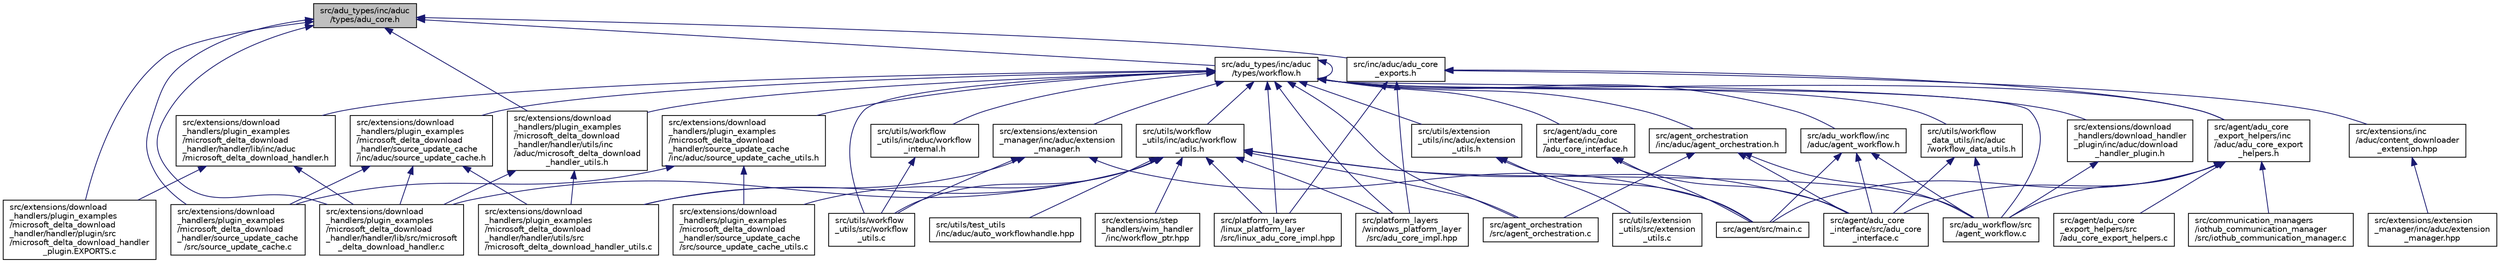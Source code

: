 digraph "src/adu_types/inc/aduc/types/adu_core.h"
{
 // LATEX_PDF_SIZE
  edge [fontname="Helvetica",fontsize="10",labelfontname="Helvetica",labelfontsize="10"];
  node [fontname="Helvetica",fontsize="10",shape=record];
  Node1 [label="src/adu_types/inc/aduc\l/types/adu_core.h",height=0.2,width=0.4,color="black", fillcolor="grey75", style="filled", fontcolor="black",tooltip="Describes types used in ADUC agent code."];
  Node1 -> Node2 [dir="back",color="midnightblue",fontsize="10",style="solid",fontname="Helvetica"];
  Node2 [label="src/adu_types/inc/aduc\l/types/workflow.h",height=0.2,width=0.4,color="black", fillcolor="white", style="filled",URL="$workflow_8h.html",tooltip="Define types for Device Update agent workflow."];
  Node2 -> Node2 [dir="back",color="midnightblue",fontsize="10",style="solid",fontname="Helvetica"];
  Node2 -> Node3 [dir="back",color="midnightblue",fontsize="10",style="solid",fontname="Helvetica"];
  Node3 [label="src/adu_workflow/inc\l/aduc/agent_workflow.h",height=0.2,width=0.4,color="black", fillcolor="white", style="filled",URL="$agent__workflow_8h.html",tooltip="Handles workflow requests coming in from the hub."];
  Node3 -> Node4 [dir="back",color="midnightblue",fontsize="10",style="solid",fontname="Helvetica"];
  Node4 [label="src/adu_workflow/src\l/agent_workflow.c",height=0.2,width=0.4,color="black", fillcolor="white", style="filled",URL="$agent__workflow_8c.html",tooltip="Handles workflow requests coming in from the hub."];
  Node3 -> Node5 [dir="back",color="midnightblue",fontsize="10",style="solid",fontname="Helvetica"];
  Node5 [label="src/agent/adu_core\l_interface/src/adu_core\l_interface.c",height=0.2,width=0.4,color="black", fillcolor="white", style="filled",URL="$adu__core__interface_8c.html",tooltip="Methods to communicate with \"urn:azureiot:AzureDeviceUpdateCore:1\" interface."];
  Node3 -> Node6 [dir="back",color="midnightblue",fontsize="10",style="solid",fontname="Helvetica"];
  Node6 [label="src/agent/src/main.c",height=0.2,width=0.4,color="black", fillcolor="white", style="filled",URL="$main_8c.html",tooltip="Implements the main code for the Device Update Agent."];
  Node2 -> Node4 [dir="back",color="midnightblue",fontsize="10",style="solid",fontname="Helvetica"];
  Node2 -> Node7 [dir="back",color="midnightblue",fontsize="10",style="solid",fontname="Helvetica"];
  Node7 [label="src/agent/adu_core\l_export_helpers/inc\l/aduc/adu_core_export\l_helpers.h",height=0.2,width=0.4,color="black", fillcolor="white", style="filled",URL="$adu__core__export__helpers_8h.html",tooltip="Provides set of helpers for creating objects defined in adu_core_exports.h."];
  Node7 -> Node4 [dir="back",color="midnightblue",fontsize="10",style="solid",fontname="Helvetica"];
  Node7 -> Node8 [dir="back",color="midnightblue",fontsize="10",style="solid",fontname="Helvetica"];
  Node8 [label="src/agent/adu_core\l_export_helpers/src\l/adu_core_export_helpers.c",height=0.2,width=0.4,color="black", fillcolor="white", style="filled",URL="$adu__core__export__helpers_8c.html",tooltip="Provides set of helpers for creating objects defined in adu_core_exports.h."];
  Node7 -> Node5 [dir="back",color="midnightblue",fontsize="10",style="solid",fontname="Helvetica"];
  Node7 -> Node6 [dir="back",color="midnightblue",fontsize="10",style="solid",fontname="Helvetica"];
  Node7 -> Node9 [dir="back",color="midnightblue",fontsize="10",style="solid",fontname="Helvetica"];
  Node9 [label="src/communication_managers\l/iothub_communication_manager\l/src/iothub_communication_manager.c",height=0.2,width=0.4,color="black", fillcolor="white", style="filled",URL="$iothub__communication__manager_8c.html",tooltip="Implements the IoT Hub communication manager utility."];
  Node2 -> Node10 [dir="back",color="midnightblue",fontsize="10",style="solid",fontname="Helvetica"];
  Node10 [label="src/agent/adu_core\l_interface/inc/aduc\l/adu_core_interface.h",height=0.2,width=0.4,color="black", fillcolor="white", style="filled",URL="$adu__core__interface_8h.html",tooltip="Methods to communicate with \"urn:azureiot:AzureDeviceUpdateCore:1\" interface."];
  Node10 -> Node5 [dir="back",color="midnightblue",fontsize="10",style="solid",fontname="Helvetica"];
  Node10 -> Node6 [dir="back",color="midnightblue",fontsize="10",style="solid",fontname="Helvetica"];
  Node2 -> Node11 [dir="back",color="midnightblue",fontsize="10",style="solid",fontname="Helvetica"];
  Node11 [label="src/agent_orchestration\l/inc/aduc/agent_orchestration.h",height=0.2,width=0.4,color="black", fillcolor="white", style="filled",URL="$agent__orchestration_8h.html",tooltip="The header declarations for business logic for agent-driven workflow orchestration processing."];
  Node11 -> Node4 [dir="back",color="midnightblue",fontsize="10",style="solid",fontname="Helvetica"];
  Node11 -> Node5 [dir="back",color="midnightblue",fontsize="10",style="solid",fontname="Helvetica"];
  Node11 -> Node12 [dir="back",color="midnightblue",fontsize="10",style="solid",fontname="Helvetica"];
  Node12 [label="src/agent_orchestration\l/src/agent_orchestration.c",height=0.2,width=0.4,color="black", fillcolor="white", style="filled",URL="$agent__orchestration_8c.html",tooltip="Contains business logic implementation for agent-driven workflow orchestration processing."];
  Node2 -> Node12 [dir="back",color="midnightblue",fontsize="10",style="solid",fontname="Helvetica"];
  Node2 -> Node13 [dir="back",color="midnightblue",fontsize="10",style="solid",fontname="Helvetica"];
  Node13 [label="src/extensions/download\l_handlers/download_handler\l_plugin/inc/aduc/download\l_handler_plugin.h",height=0.2,width=0.4,color="black", fillcolor="white", style="filled",URL="$download__handler__plugin_8h_source.html",tooltip=" "];
  Node13 -> Node4 [dir="back",color="midnightblue",fontsize="10",style="solid",fontname="Helvetica"];
  Node2 -> Node14 [dir="back",color="midnightblue",fontsize="10",style="solid",fontname="Helvetica"];
  Node14 [label="src/extensions/download\l_handlers/plugin_examples\l/microsoft_delta_download\l_handler/handler/lib/inc/aduc\l/microsoft_delta_download_handler.h",height=0.2,width=0.4,color="black", fillcolor="white", style="filled",URL="$microsoft__delta__download__handler_8h.html",tooltip="Function prototypes for the delta download handler library functions used by the sample libmicrosoft_..."];
  Node14 -> Node15 [dir="back",color="midnightblue",fontsize="10",style="solid",fontname="Helvetica"];
  Node15 [label="src/extensions/download\l_handlers/plugin_examples\l/microsoft_delta_download\l_handler/handler/lib/src/microsoft\l_delta_download_handler.c",height=0.2,width=0.4,color="black", fillcolor="white", style="filled",URL="$microsoft__delta__download__handler_8c.html",tooltip="Implementation for the delta download handler library functions used by the sample libmicrosoft_delta..."];
  Node14 -> Node16 [dir="back",color="midnightblue",fontsize="10",style="solid",fontname="Helvetica"];
  Node16 [label="src/extensions/download\l_handlers/plugin_examples\l/microsoft_delta_download\l_handler/handler/plugin/src\l/microsoft_delta_download_handler\l_plugin.EXPORTS.c",height=0.2,width=0.4,color="black", fillcolor="white", style="filled",URL="$microsoft__delta__download__handler__plugin_8EXPORTS_8c.html",tooltip="An example implementation of a DownloadHandler plugin module that produces full target updates using ..."];
  Node2 -> Node17 [dir="back",color="midnightblue",fontsize="10",style="solid",fontname="Helvetica"];
  Node17 [label="src/extensions/download\l_handlers/plugin_examples\l/microsoft_delta_download\l_handler/handler/utils/inc\l/aduc/microsoft_delta_download\l_handler_utils.h",height=0.2,width=0.4,color="black", fillcolor="white", style="filled",URL="$microsoft__delta__download__handler__utils_8h.html",tooltip="The microsoft delta download handler helper function prototypes."];
  Node17 -> Node15 [dir="back",color="midnightblue",fontsize="10",style="solid",fontname="Helvetica"];
  Node17 -> Node18 [dir="back",color="midnightblue",fontsize="10",style="solid",fontname="Helvetica"];
  Node18 [label="src/extensions/download\l_handlers/plugin_examples\l/microsoft_delta_download\l_handler/handler/utils/src\l/microsoft_delta_download_handler_utils.c",height=0.2,width=0.4,color="black", fillcolor="white", style="filled",URL="$microsoft__delta__download__handler__utils_8c.html",tooltip="The Microsoft delta download handler helper function implementations."];
  Node2 -> Node19 [dir="back",color="midnightblue",fontsize="10",style="solid",fontname="Helvetica"];
  Node19 [label="src/extensions/download\l_handlers/plugin_examples\l/microsoft_delta_download\l_handler/source_update_cache\l/inc/aduc/source_update_cache.h",height=0.2,width=0.4,color="black", fillcolor="white", style="filled",URL="$source__update__cache_8h_source.html",tooltip=" "];
  Node19 -> Node15 [dir="back",color="midnightblue",fontsize="10",style="solid",fontname="Helvetica"];
  Node19 -> Node18 [dir="back",color="midnightblue",fontsize="10",style="solid",fontname="Helvetica"];
  Node19 -> Node20 [dir="back",color="midnightblue",fontsize="10",style="solid",fontname="Helvetica"];
  Node20 [label="src/extensions/download\l_handlers/plugin_examples\l/microsoft_delta_download\l_handler/source_update_cache\l/src/source_update_cache.c",height=0.2,width=0.4,color="black", fillcolor="white", style="filled",URL="$source__update__cache_8c.html",tooltip="The source update cache for delta download handler update payloads."];
  Node2 -> Node21 [dir="back",color="midnightblue",fontsize="10",style="solid",fontname="Helvetica"];
  Node21 [label="src/extensions/download\l_handlers/plugin_examples\l/microsoft_delta_download\l_handler/source_update_cache\l/inc/aduc/source_update_cache_utils.h",height=0.2,width=0.4,color="black", fillcolor="white", style="filled",URL="$source__update__cache__utils_8h_source.html",tooltip=" "];
  Node21 -> Node20 [dir="back",color="midnightblue",fontsize="10",style="solid",fontname="Helvetica"];
  Node21 -> Node22 [dir="back",color="midnightblue",fontsize="10",style="solid",fontname="Helvetica"];
  Node22 [label="src/extensions/download\l_handlers/plugin_examples\l/microsoft_delta_download\l_handler/source_update_cache\l/src/source_update_cache_utils.c",height=0.2,width=0.4,color="black", fillcolor="white", style="filled",URL="$source__update__cache__utils_8c.html",tooltip="utils for source_update_cache"];
  Node2 -> Node23 [dir="back",color="midnightblue",fontsize="10",style="solid",fontname="Helvetica"];
  Node23 [label="src/extensions/extension\l_manager/inc/aduc/extension\l_manager.h",height=0.2,width=0.4,color="black", fillcolor="white", style="filled",URL="$extension__manager_8h.html",tooltip="Definition of the ExtensionManager (for C)"];
  Node23 -> Node6 [dir="back",color="midnightblue",fontsize="10",style="solid",fontname="Helvetica"];
  Node23 -> Node18 [dir="back",color="midnightblue",fontsize="10",style="solid",fontname="Helvetica"];
  Node23 -> Node24 [dir="back",color="midnightblue",fontsize="10",style="solid",fontname="Helvetica"];
  Node24 [label="src/utils/workflow\l_utils/src/workflow\l_utils.c",height=0.2,width=0.4,color="black", fillcolor="white", style="filled",URL="$workflow__utils_8c.html",tooltip="Utility functions for workflow data."];
  Node2 -> Node25 [dir="back",color="midnightblue",fontsize="10",style="solid",fontname="Helvetica"];
  Node25 [label="src/platform_layers\l/linux_platform_layer\l/src/linux_adu_core_impl.hpp",height=0.2,width=0.4,color="black", fillcolor="white", style="filled",URL="$linux__adu__core__impl_8hpp.html",tooltip="Implements the ADU Core interface functionality for linux platform."];
  Node2 -> Node26 [dir="back",color="midnightblue",fontsize="10",style="solid",fontname="Helvetica"];
  Node26 [label="src/platform_layers\l/windows_platform_layer\l/src/adu_core_impl.hpp",height=0.2,width=0.4,color="black", fillcolor="white", style="filled",URL="$adu__core__impl_8hpp.html",tooltip="Implements the ADU Core interface functionality for Windows platform."];
  Node2 -> Node27 [dir="back",color="midnightblue",fontsize="10",style="solid",fontname="Helvetica"];
  Node27 [label="src/utils/extension\l_utils/inc/aduc/extension\l_utils.h",height=0.2,width=0.4,color="black", fillcolor="white", style="filled",URL="$extension__utils_8h.html",tooltip="Utilities for the Device Update Agent extensibility."];
  Node27 -> Node6 [dir="back",color="midnightblue",fontsize="10",style="solid",fontname="Helvetica"];
  Node27 -> Node28 [dir="back",color="midnightblue",fontsize="10",style="solid",fontname="Helvetica"];
  Node28 [label="src/utils/extension\l_utils/src/extension\l_utils.c",height=0.2,width=0.4,color="black", fillcolor="white", style="filled",URL="$extension__utils_8c.html",tooltip="Implements utilities for working with Device Update extension."];
  Node2 -> Node29 [dir="back",color="midnightblue",fontsize="10",style="solid",fontname="Helvetica"];
  Node29 [label="src/utils/workflow\l_data_utils/inc/aduc\l/workflow_data_utils.h",height=0.2,width=0.4,color="black", fillcolor="white", style="filled",URL="$workflow__data__utils_8h.html",tooltip="Util functions for working with ADUC_WorkflowData objects."];
  Node29 -> Node4 [dir="back",color="midnightblue",fontsize="10",style="solid",fontname="Helvetica"];
  Node29 -> Node5 [dir="back",color="midnightblue",fontsize="10",style="solid",fontname="Helvetica"];
  Node2 -> Node30 [dir="back",color="midnightblue",fontsize="10",style="solid",fontname="Helvetica"];
  Node30 [label="src/utils/workflow\l_utils/inc/aduc/workflow\l_internal.h",height=0.2,width=0.4,color="black", fillcolor="white", style="filled",URL="$workflow__internal_8h.html",tooltip="internal workflow structures and function signatures for use in tests."];
  Node30 -> Node24 [dir="back",color="midnightblue",fontsize="10",style="solid",fontname="Helvetica"];
  Node2 -> Node31 [dir="back",color="midnightblue",fontsize="10",style="solid",fontname="Helvetica"];
  Node31 [label="src/utils/workflow\l_utils/inc/aduc/workflow\l_utils.h",height=0.2,width=0.4,color="black", fillcolor="white", style="filled",URL="$workflow__utils_8h.html",tooltip="Util functions for ADUC_Workflow data."];
  Node31 -> Node4 [dir="back",color="midnightblue",fontsize="10",style="solid",fontname="Helvetica"];
  Node31 -> Node5 [dir="back",color="midnightblue",fontsize="10",style="solid",fontname="Helvetica"];
  Node31 -> Node12 [dir="back",color="midnightblue",fontsize="10",style="solid",fontname="Helvetica"];
  Node31 -> Node15 [dir="back",color="midnightblue",fontsize="10",style="solid",fontname="Helvetica"];
  Node31 -> Node18 [dir="back",color="midnightblue",fontsize="10",style="solid",fontname="Helvetica"];
  Node31 -> Node22 [dir="back",color="midnightblue",fontsize="10",style="solid",fontname="Helvetica"];
  Node31 -> Node32 [dir="back",color="midnightblue",fontsize="10",style="solid",fontname="Helvetica"];
  Node32 [label="src/extensions/step\l_handlers/wim_handler\l/inc/workflow_ptr.hpp",height=0.2,width=0.4,color="black", fillcolor="white", style="filled",URL="$workflow__ptr_8hpp_source.html",tooltip=" "];
  Node31 -> Node25 [dir="back",color="midnightblue",fontsize="10",style="solid",fontname="Helvetica"];
  Node31 -> Node26 [dir="back",color="midnightblue",fontsize="10",style="solid",fontname="Helvetica"];
  Node31 -> Node33 [dir="back",color="midnightblue",fontsize="10",style="solid",fontname="Helvetica"];
  Node33 [label="src/utils/test_utils\l/inc/aduc/auto_workflowhandle.hpp",height=0.2,width=0.4,color="black", fillcolor="white", style="filled",URL="$auto__workflowhandle_8hpp.html",tooltip="header for AutoWorkflowHandle. On scope exit, uninitializes the ADUC_WorkflowHandle."];
  Node31 -> Node24 [dir="back",color="midnightblue",fontsize="10",style="solid",fontname="Helvetica"];
  Node2 -> Node24 [dir="back",color="midnightblue",fontsize="10",style="solid",fontname="Helvetica"];
  Node1 -> Node15 [dir="back",color="midnightblue",fontsize="10",style="solid",fontname="Helvetica"];
  Node1 -> Node16 [dir="back",color="midnightblue",fontsize="10",style="solid",fontname="Helvetica"];
  Node1 -> Node17 [dir="back",color="midnightblue",fontsize="10",style="solid",fontname="Helvetica"];
  Node1 -> Node20 [dir="back",color="midnightblue",fontsize="10",style="solid",fontname="Helvetica"];
  Node1 -> Node34 [dir="back",color="midnightblue",fontsize="10",style="solid",fontname="Helvetica"];
  Node34 [label="src/inc/aduc/adu_core\l_exports.h",height=0.2,width=0.4,color="black", fillcolor="white", style="filled",URL="$adu__core__exports_8h.html",tooltip="Describes methods to be exported from platform-specific ADUC agent code."];
  Node34 -> Node7 [dir="back",color="midnightblue",fontsize="10",style="solid",fontname="Helvetica"];
  Node34 -> Node35 [dir="back",color="midnightblue",fontsize="10",style="solid",fontname="Helvetica"];
  Node35 [label="src/extensions/inc\l/aduc/content_downloader\l_extension.hpp",height=0.2,width=0.4,color="black", fillcolor="white", style="filled",URL="$content__downloader__extension_8hpp.html",tooltip="Defines APIs for Device Update Content Downloader."];
  Node35 -> Node36 [dir="back",color="midnightblue",fontsize="10",style="solid",fontname="Helvetica"];
  Node36 [label="src/extensions/extension\l_manager/inc/aduc/extension\l_manager.hpp",height=0.2,width=0.4,color="black", fillcolor="white", style="filled",URL="$extension__manager_8hpp.html",tooltip="Definition of the ExtensionManager."];
  Node34 -> Node25 [dir="back",color="midnightblue",fontsize="10",style="solid",fontname="Helvetica"];
  Node34 -> Node26 [dir="back",color="midnightblue",fontsize="10",style="solid",fontname="Helvetica"];
}
